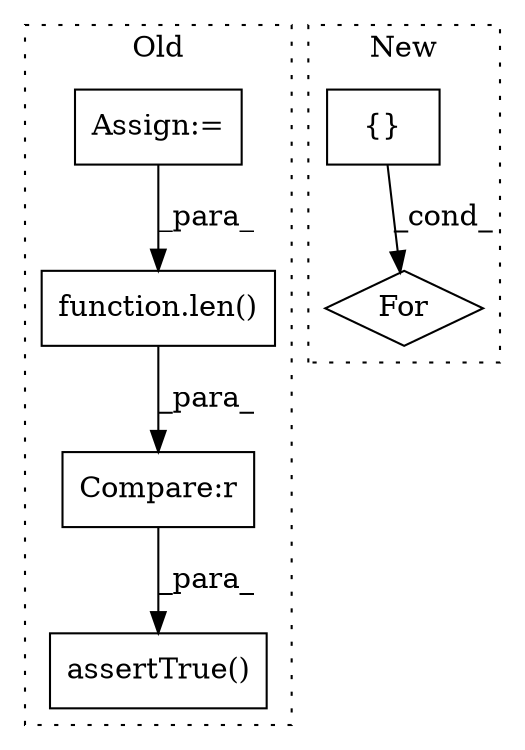 digraph G {
subgraph cluster0 {
1 [label="assertTrue()" a="75" s="5023,5071" l="16,1" shape="box"];
4 [label="Assign:=" a="68" s="4912" l="3" shape="box"];
5 [label="Compare:r" a="40" s="5039" l="32" shape="box"];
6 [label="function.len()" a="75" s="5039,5066" l="4,1" shape="box"];
label = "Old";
style="dotted";
}
subgraph cluster1 {
2 [label="{}" a="59" s="5033,5154" l="14,0" shape="box"];
3 [label="For" a="107" s="5013,5165" l="4,14" shape="diamond"];
label = "New";
style="dotted";
}
2 -> 3 [label="_cond_"];
4 -> 6 [label="_para_"];
5 -> 1 [label="_para_"];
6 -> 5 [label="_para_"];
}